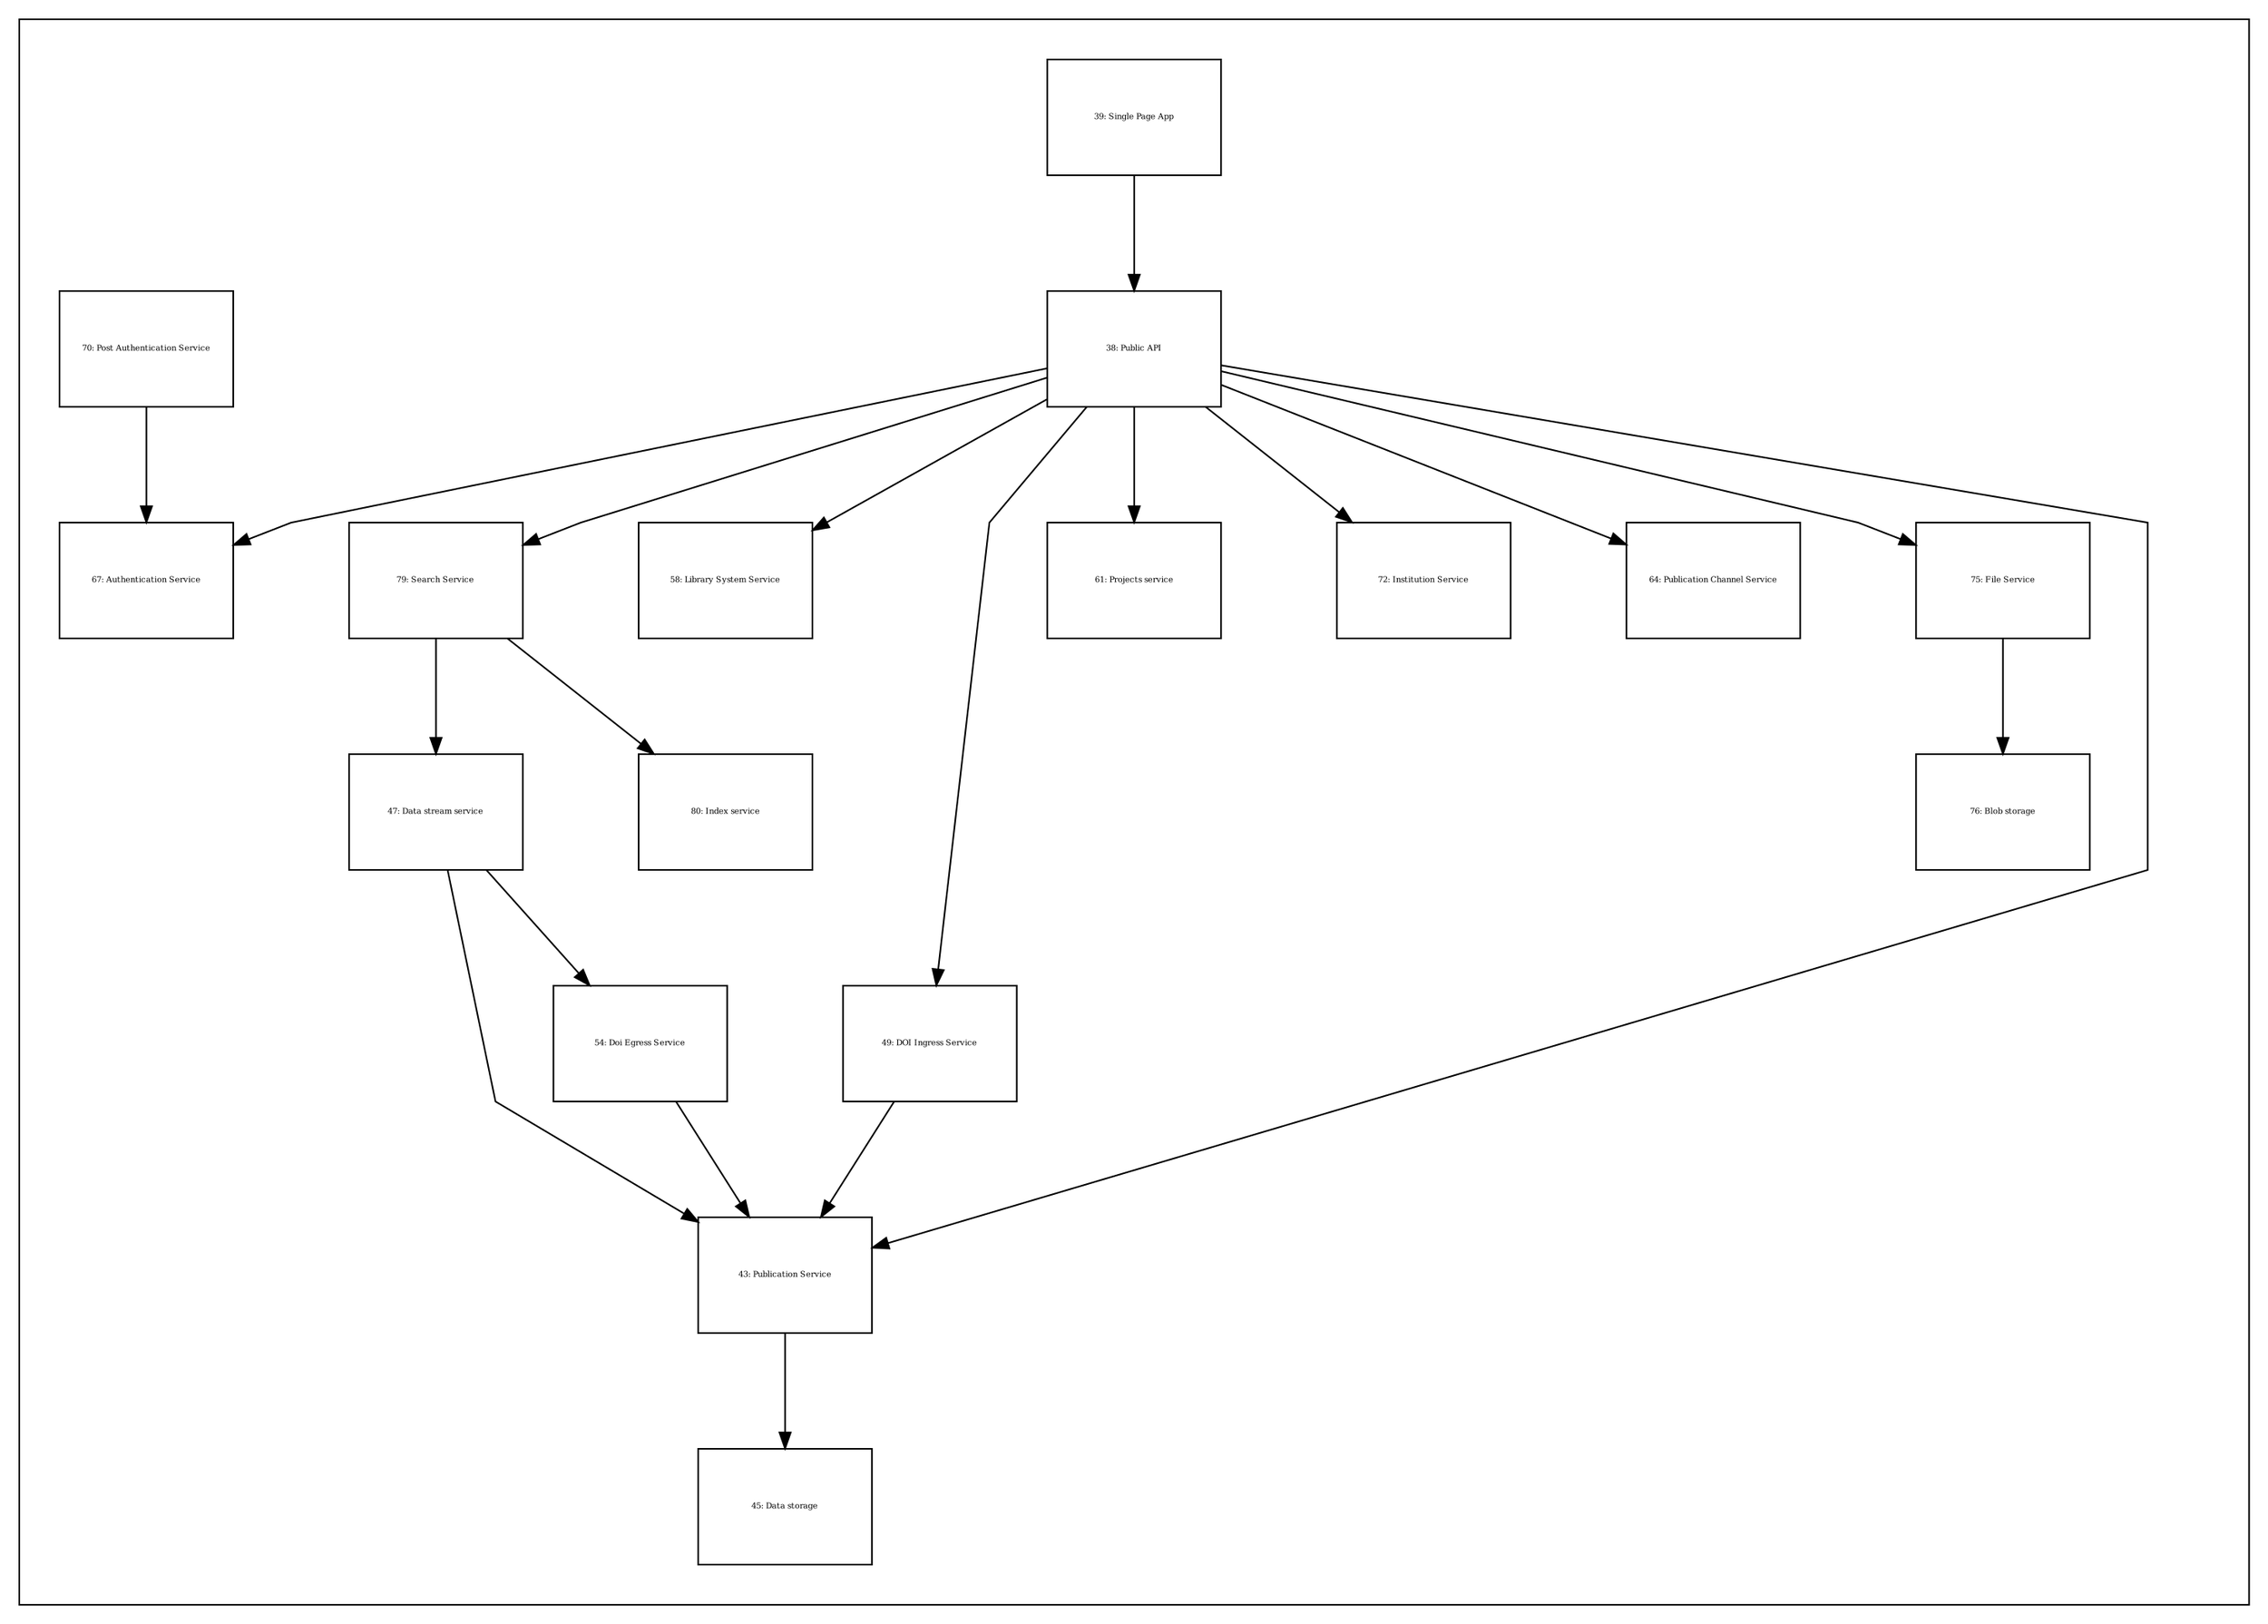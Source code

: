 digraph {
  graph [splines=polyline,rankdir=TB,ranksep=1.0,nodesep=1.0,fontsize=5]
  node [shape=box,fontsize=5]
  edge []

  subgraph cluster_1 {
    margin=25
    67 [width=1.500000,height=1.000000,fixedsize=true,id=67,label="67: Authentication Service"]
    45 [width=1.500000,height=1.000000,fixedsize=true,id=45,label="45: Data storage"]
    79 [width=1.500000,height=1.000000,fixedsize=true,id=79,label="79: Search Service"]
    47 [width=1.500000,height=1.000000,fixedsize=true,id=47,label="47: Data stream service"]
    58 [width=1.500000,height=1.000000,fixedsize=true,id=58,label="58: Library System Service"]
    38 [width=1.500000,height=1.000000,fixedsize=true,id=38,label="38: Public API"]
    49 [width=1.500000,height=1.000000,fixedsize=true,id=49,label="49: DOI Ingress Service"]
    39 [width=1.500000,height=1.000000,fixedsize=true,id=39,label="39: Single Page App"]
    80 [width=1.500000,height=1.000000,fixedsize=true,id=80,label="80: Index service"]
    70 [width=1.500000,height=1.000000,fixedsize=true,id=70,label="70: Post Authentication Service"]
    61 [width=1.500000,height=1.000000,fixedsize=true,id=61,label="61: Projects service"]
    72 [width=1.500000,height=1.000000,fixedsize=true,id=72,label="72: Institution Service"]
    64 [width=1.500000,height=1.000000,fixedsize=true,id=64,label="64: Publication Channel Service"]
    75 [width=1.500000,height=1.000000,fixedsize=true,id=75,label="75: File Service"]
    43 [width=1.500000,height=1.000000,fixedsize=true,id=43,label="43: Publication Service"]
    54 [width=1.500000,height=1.000000,fixedsize=true,id=54,label="54: Doi Egress Service"]
    76 [width=1.500000,height=1.000000,fixedsize=true,id=76,label="76: Blob storage"]
  }

  38 -> 79 [id=82]
  79 -> 47 [id=83]
  79 -> 80 [id=81]
  38 -> 58 [id=60]
  70 -> 67 [id=71]
  38 -> 61 [id=63]
  38 -> 72 [id=74]
  39 -> 38 [id=40]
  49 -> 43 [id=52]
  38 -> 49 [id=53]
  38 -> 43 [id=44]
  38 -> 75 [id=78]
  54 -> 43 [id=56]
  38 -> 64 [id=66]
  75 -> 76 [id=77]
  47 -> 54 [id=57]
  38 -> 67 [id=69]
  43 -> 45 [id=46]
  47 -> 43 [id=48]
}
